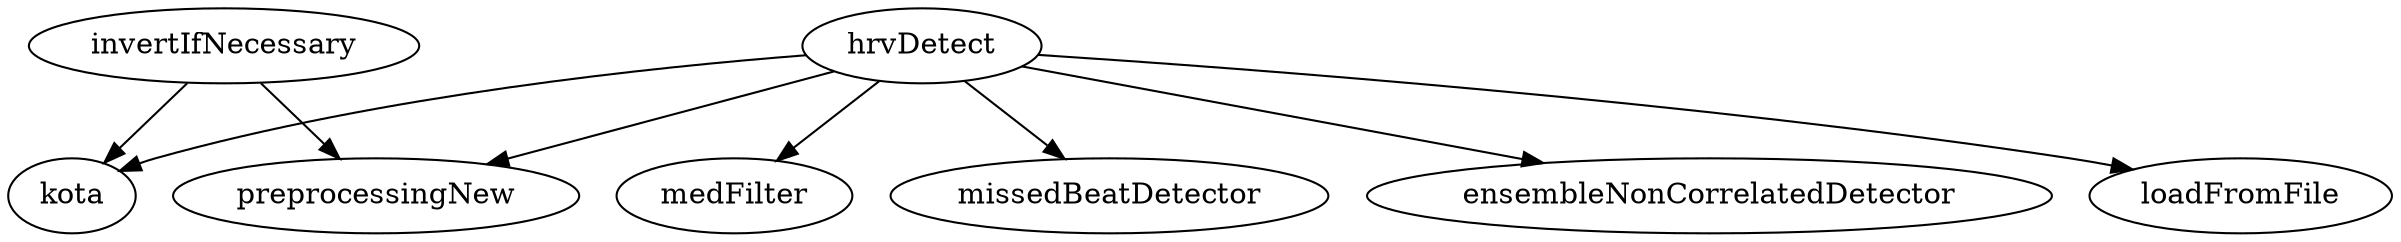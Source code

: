 /* Created by mdot for Matlab */
digraph m2html {
  hrvDetect -> ensembleNonCorrelatedDetector;
  hrvDetect -> kota;
  hrvDetect -> loadFromFile;
  hrvDetect -> medFilter;
  hrvDetect -> missedBeatDetector;
  hrvDetect -> preprocessingNew;
  invertIfNecessary -> kota;
  invertIfNecessary -> preprocessingNew;

  ensembleNonCorrelatedDetector [URL="ensembleNonCorrelatedDetector.html"];
  hrvDetect [URL="hrvDetect.html"];
  invertIfNecessary [URL="invertIfNecessary.html"];
  kota [URL="kota.html"];
  loadFromFile [URL="loadFromFile.html"];
  medFilter [URL="medFilter.html"];
  missedBeatDetector [URL="missedBeatDetector.html"];
  preprocessingNew [URL="preprocessingNew.html"];
}